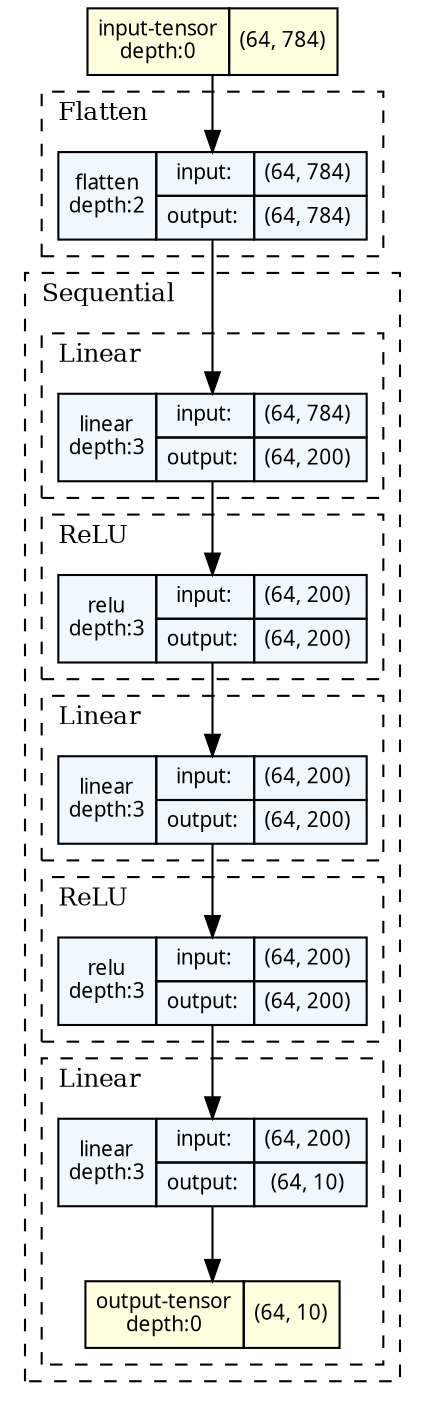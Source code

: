 strict digraph my2NN {
	graph [ordering=in rankdir=TB size="12.0,12.0"]
	node [align=left fontname="Linux libertine" fontsize=10 height=0.2 margin=0 ranksep=0.1 shape=plaintext style=filled]
	edge [fontsize=10]
	0 [label=<
                    <TABLE BORDER="0" CELLBORDER="1"
                    CELLSPACING="0" CELLPADDING="4">
                        <TR><TD>input-tensor<BR/>depth:0</TD><TD>(64, 784)</TD></TR>
                    </TABLE>> fillcolor=lightyellow]
	subgraph cluster_2 {
		fontsize=12 label=Flatten labeljust=l style=dashed
		1 [label=<
                    <TABLE BORDER="0" CELLBORDER="1"
                    CELLSPACING="0" CELLPADDING="4">
                    <TR>
                        <TD ROWSPAN="2">flatten<BR/>depth:2</TD>
                        <TD COLSPAN="2">input:</TD>
                        <TD COLSPAN="2">(64, 784) </TD>
                    </TR>
                    <TR>
                        <TD COLSPAN="2">output: </TD>
                        <TD COLSPAN="2">(64, 784) </TD>
                    </TR>
                    </TABLE>> fillcolor=aliceblue]
	}
	subgraph cluster_3 {
		fontsize=12 label=Sequential labeljust=l style=dashed
		subgraph cluster_4 {
			fontsize=12 label=Linear labeljust=l style=dashed
			2 [label=<
                    <TABLE BORDER="0" CELLBORDER="1"
                    CELLSPACING="0" CELLPADDING="4">
                    <TR>
                        <TD ROWSPAN="2">linear<BR/>depth:3</TD>
                        <TD COLSPAN="2">input:</TD>
                        <TD COLSPAN="2">(64, 784) </TD>
                    </TR>
                    <TR>
                        <TD COLSPAN="2">output: </TD>
                        <TD COLSPAN="2">(64, 200) </TD>
                    </TR>
                    </TABLE>> fillcolor=aliceblue]
		}
		subgraph cluster_5 {
			fontsize=12 label=ReLU labeljust=l style=dashed
			3 [label=<
                    <TABLE BORDER="0" CELLBORDER="1"
                    CELLSPACING="0" CELLPADDING="4">
                    <TR>
                        <TD ROWSPAN="2">relu<BR/>depth:3</TD>
                        <TD COLSPAN="2">input:</TD>
                        <TD COLSPAN="2">(64, 200) </TD>
                    </TR>
                    <TR>
                        <TD COLSPAN="2">output: </TD>
                        <TD COLSPAN="2">(64, 200) </TD>
                    </TR>
                    </TABLE>> fillcolor=aliceblue]
		}
		subgraph cluster_6 {
			fontsize=12 label=Linear labeljust=l style=dashed
			4 [label=<
                    <TABLE BORDER="0" CELLBORDER="1"
                    CELLSPACING="0" CELLPADDING="4">
                    <TR>
                        <TD ROWSPAN="2">linear<BR/>depth:3</TD>
                        <TD COLSPAN="2">input:</TD>
                        <TD COLSPAN="2">(64, 200) </TD>
                    </TR>
                    <TR>
                        <TD COLSPAN="2">output: </TD>
                        <TD COLSPAN="2">(64, 200) </TD>
                    </TR>
                    </TABLE>> fillcolor=aliceblue]
		}
		subgraph cluster_7 {
			fontsize=12 label=ReLU labeljust=l style=dashed
			5 [label=<
                    <TABLE BORDER="0" CELLBORDER="1"
                    CELLSPACING="0" CELLPADDING="4">
                    <TR>
                        <TD ROWSPAN="2">relu<BR/>depth:3</TD>
                        <TD COLSPAN="2">input:</TD>
                        <TD COLSPAN="2">(64, 200) </TD>
                    </TR>
                    <TR>
                        <TD COLSPAN="2">output: </TD>
                        <TD COLSPAN="2">(64, 200) </TD>
                    </TR>
                    </TABLE>> fillcolor=aliceblue]
		}
		subgraph cluster_8 {
			fontsize=12 label=Linear labeljust=l style=dashed
			6 [label=<
                    <TABLE BORDER="0" CELLBORDER="1"
                    CELLSPACING="0" CELLPADDING="4">
                    <TR>
                        <TD ROWSPAN="2">linear<BR/>depth:3</TD>
                        <TD COLSPAN="2">input:</TD>
                        <TD COLSPAN="2">(64, 200) </TD>
                    </TR>
                    <TR>
                        <TD COLSPAN="2">output: </TD>
                        <TD COLSPAN="2">(64, 10) </TD>
                    </TR>
                    </TABLE>> fillcolor=aliceblue]
			7 [label=<
                    <TABLE BORDER="0" CELLBORDER="1"
                    CELLSPACING="0" CELLPADDING="4">
                        <TR><TD>output-tensor<BR/>depth:0</TD><TD>(64, 10)</TD></TR>
                    </TABLE>> fillcolor=lightyellow]
		}
	}
	0 -> 1
	1 -> 2
	2 -> 3
	3 -> 4
	4 -> 5
	5 -> 6
	6 -> 7
}
